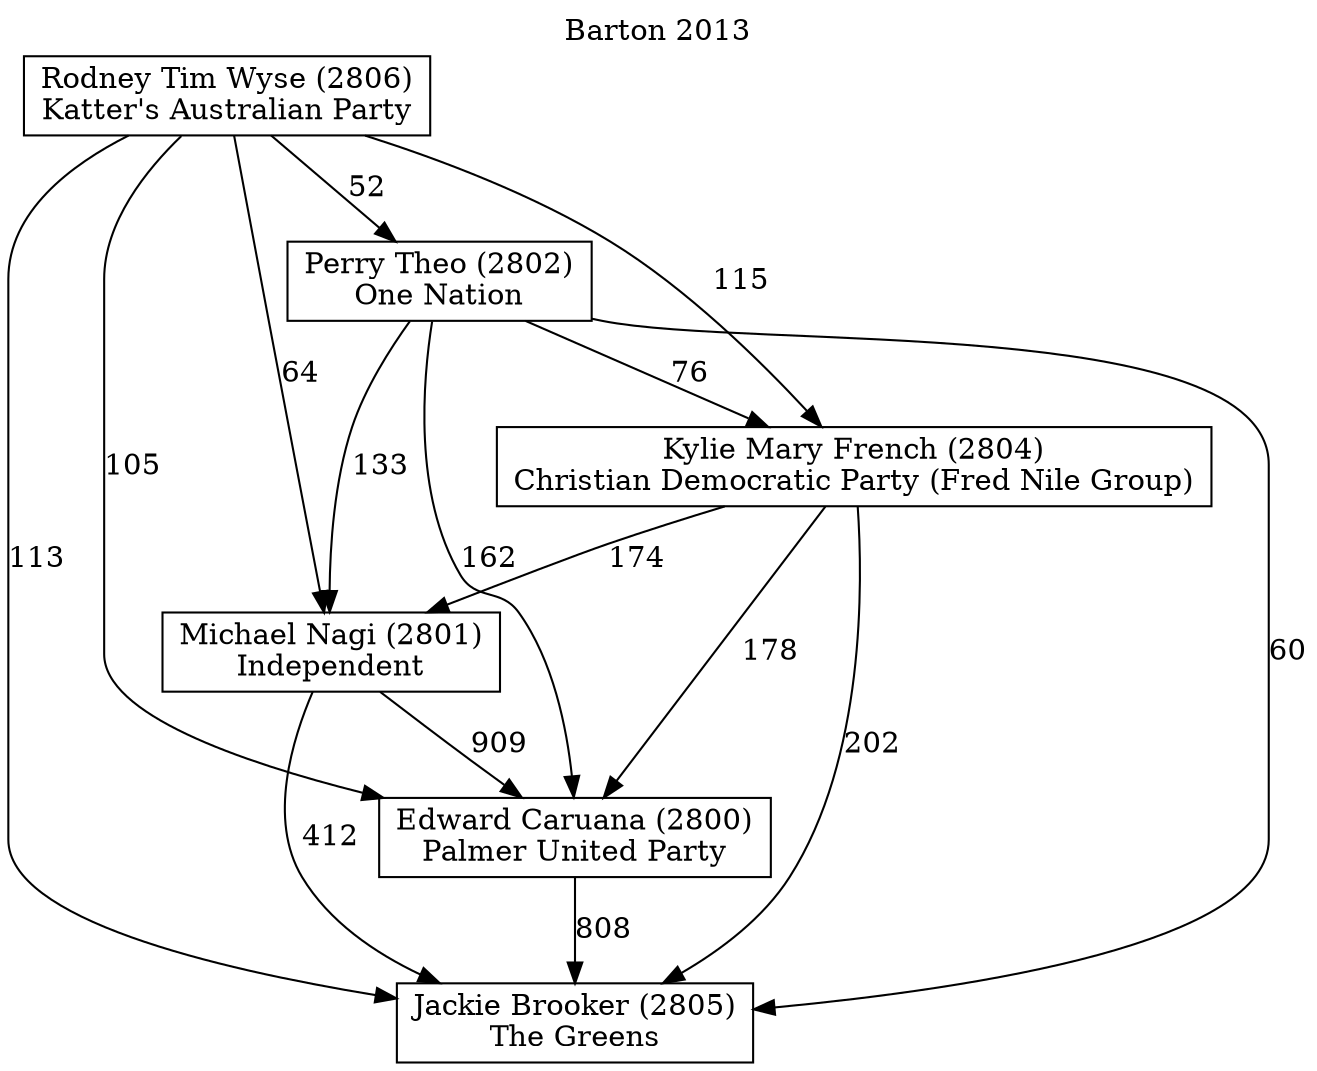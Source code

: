 // House preference flow
digraph "Jackie Brooker (2805)_Barton_2013" {
	graph [label="Barton 2013" labelloc=t]
	node [shape=box]
	"Jackie Brooker (2805)" [label="Jackie Brooker (2805)
The Greens"]
	"Edward Caruana (2800)" [label="Edward Caruana (2800)
Palmer United Party"]
	"Michael Nagi (2801)" [label="Michael Nagi (2801)
Independent"]
	"Kylie Mary French (2804)" [label="Kylie Mary French (2804)
Christian Democratic Party (Fred Nile Group)"]
	"Perry Theo (2802)" [label="Perry Theo (2802)
One Nation"]
	"Rodney Tim Wyse (2806)" [label="Rodney Tim Wyse (2806)
Katter's Australian Party"]
	"Jackie Brooker (2805)" [label="Jackie Brooker (2805)
The Greens"]
	"Michael Nagi (2801)" [label="Michael Nagi (2801)
Independent"]
	"Kylie Mary French (2804)" [label="Kylie Mary French (2804)
Christian Democratic Party (Fred Nile Group)"]
	"Perry Theo (2802)" [label="Perry Theo (2802)
One Nation"]
	"Rodney Tim Wyse (2806)" [label="Rodney Tim Wyse (2806)
Katter's Australian Party"]
	"Jackie Brooker (2805)" [label="Jackie Brooker (2805)
The Greens"]
	"Kylie Mary French (2804)" [label="Kylie Mary French (2804)
Christian Democratic Party (Fred Nile Group)"]
	"Perry Theo (2802)" [label="Perry Theo (2802)
One Nation"]
	"Rodney Tim Wyse (2806)" [label="Rodney Tim Wyse (2806)
Katter's Australian Party"]
	"Jackie Brooker (2805)" [label="Jackie Brooker (2805)
The Greens"]
	"Perry Theo (2802)" [label="Perry Theo (2802)
One Nation"]
	"Rodney Tim Wyse (2806)" [label="Rodney Tim Wyse (2806)
Katter's Australian Party"]
	"Jackie Brooker (2805)" [label="Jackie Brooker (2805)
The Greens"]
	"Rodney Tim Wyse (2806)" [label="Rodney Tim Wyse (2806)
Katter's Australian Party"]
	"Rodney Tim Wyse (2806)" [label="Rodney Tim Wyse (2806)
Katter's Australian Party"]
	"Perry Theo (2802)" [label="Perry Theo (2802)
One Nation"]
	"Rodney Tim Wyse (2806)" [label="Rodney Tim Wyse (2806)
Katter's Australian Party"]
	"Rodney Tim Wyse (2806)" [label="Rodney Tim Wyse (2806)
Katter's Australian Party"]
	"Kylie Mary French (2804)" [label="Kylie Mary French (2804)
Christian Democratic Party (Fred Nile Group)"]
	"Perry Theo (2802)" [label="Perry Theo (2802)
One Nation"]
	"Rodney Tim Wyse (2806)" [label="Rodney Tim Wyse (2806)
Katter's Australian Party"]
	"Kylie Mary French (2804)" [label="Kylie Mary French (2804)
Christian Democratic Party (Fred Nile Group)"]
	"Rodney Tim Wyse (2806)" [label="Rodney Tim Wyse (2806)
Katter's Australian Party"]
	"Rodney Tim Wyse (2806)" [label="Rodney Tim Wyse (2806)
Katter's Australian Party"]
	"Perry Theo (2802)" [label="Perry Theo (2802)
One Nation"]
	"Rodney Tim Wyse (2806)" [label="Rodney Tim Wyse (2806)
Katter's Australian Party"]
	"Rodney Tim Wyse (2806)" [label="Rodney Tim Wyse (2806)
Katter's Australian Party"]
	"Michael Nagi (2801)" [label="Michael Nagi (2801)
Independent"]
	"Kylie Mary French (2804)" [label="Kylie Mary French (2804)
Christian Democratic Party (Fred Nile Group)"]
	"Perry Theo (2802)" [label="Perry Theo (2802)
One Nation"]
	"Rodney Tim Wyse (2806)" [label="Rodney Tim Wyse (2806)
Katter's Australian Party"]
	"Michael Nagi (2801)" [label="Michael Nagi (2801)
Independent"]
	"Perry Theo (2802)" [label="Perry Theo (2802)
One Nation"]
	"Rodney Tim Wyse (2806)" [label="Rodney Tim Wyse (2806)
Katter's Australian Party"]
	"Michael Nagi (2801)" [label="Michael Nagi (2801)
Independent"]
	"Rodney Tim Wyse (2806)" [label="Rodney Tim Wyse (2806)
Katter's Australian Party"]
	"Rodney Tim Wyse (2806)" [label="Rodney Tim Wyse (2806)
Katter's Australian Party"]
	"Perry Theo (2802)" [label="Perry Theo (2802)
One Nation"]
	"Rodney Tim Wyse (2806)" [label="Rodney Tim Wyse (2806)
Katter's Australian Party"]
	"Rodney Tim Wyse (2806)" [label="Rodney Tim Wyse (2806)
Katter's Australian Party"]
	"Kylie Mary French (2804)" [label="Kylie Mary French (2804)
Christian Democratic Party (Fred Nile Group)"]
	"Perry Theo (2802)" [label="Perry Theo (2802)
One Nation"]
	"Rodney Tim Wyse (2806)" [label="Rodney Tim Wyse (2806)
Katter's Australian Party"]
	"Kylie Mary French (2804)" [label="Kylie Mary French (2804)
Christian Democratic Party (Fred Nile Group)"]
	"Rodney Tim Wyse (2806)" [label="Rodney Tim Wyse (2806)
Katter's Australian Party"]
	"Rodney Tim Wyse (2806)" [label="Rodney Tim Wyse (2806)
Katter's Australian Party"]
	"Perry Theo (2802)" [label="Perry Theo (2802)
One Nation"]
	"Rodney Tim Wyse (2806)" [label="Rodney Tim Wyse (2806)
Katter's Australian Party"]
	"Rodney Tim Wyse (2806)" [label="Rodney Tim Wyse (2806)
Katter's Australian Party"]
	"Edward Caruana (2800)" [label="Edward Caruana (2800)
Palmer United Party"]
	"Michael Nagi (2801)" [label="Michael Nagi (2801)
Independent"]
	"Kylie Mary French (2804)" [label="Kylie Mary French (2804)
Christian Democratic Party (Fred Nile Group)"]
	"Perry Theo (2802)" [label="Perry Theo (2802)
One Nation"]
	"Rodney Tim Wyse (2806)" [label="Rodney Tim Wyse (2806)
Katter's Australian Party"]
	"Edward Caruana (2800)" [label="Edward Caruana (2800)
Palmer United Party"]
	"Kylie Mary French (2804)" [label="Kylie Mary French (2804)
Christian Democratic Party (Fred Nile Group)"]
	"Perry Theo (2802)" [label="Perry Theo (2802)
One Nation"]
	"Rodney Tim Wyse (2806)" [label="Rodney Tim Wyse (2806)
Katter's Australian Party"]
	"Edward Caruana (2800)" [label="Edward Caruana (2800)
Palmer United Party"]
	"Perry Theo (2802)" [label="Perry Theo (2802)
One Nation"]
	"Rodney Tim Wyse (2806)" [label="Rodney Tim Wyse (2806)
Katter's Australian Party"]
	"Edward Caruana (2800)" [label="Edward Caruana (2800)
Palmer United Party"]
	"Rodney Tim Wyse (2806)" [label="Rodney Tim Wyse (2806)
Katter's Australian Party"]
	"Rodney Tim Wyse (2806)" [label="Rodney Tim Wyse (2806)
Katter's Australian Party"]
	"Perry Theo (2802)" [label="Perry Theo (2802)
One Nation"]
	"Rodney Tim Wyse (2806)" [label="Rodney Tim Wyse (2806)
Katter's Australian Party"]
	"Rodney Tim Wyse (2806)" [label="Rodney Tim Wyse (2806)
Katter's Australian Party"]
	"Kylie Mary French (2804)" [label="Kylie Mary French (2804)
Christian Democratic Party (Fred Nile Group)"]
	"Perry Theo (2802)" [label="Perry Theo (2802)
One Nation"]
	"Rodney Tim Wyse (2806)" [label="Rodney Tim Wyse (2806)
Katter's Australian Party"]
	"Kylie Mary French (2804)" [label="Kylie Mary French (2804)
Christian Democratic Party (Fred Nile Group)"]
	"Rodney Tim Wyse (2806)" [label="Rodney Tim Wyse (2806)
Katter's Australian Party"]
	"Rodney Tim Wyse (2806)" [label="Rodney Tim Wyse (2806)
Katter's Australian Party"]
	"Perry Theo (2802)" [label="Perry Theo (2802)
One Nation"]
	"Rodney Tim Wyse (2806)" [label="Rodney Tim Wyse (2806)
Katter's Australian Party"]
	"Rodney Tim Wyse (2806)" [label="Rodney Tim Wyse (2806)
Katter's Australian Party"]
	"Michael Nagi (2801)" [label="Michael Nagi (2801)
Independent"]
	"Kylie Mary French (2804)" [label="Kylie Mary French (2804)
Christian Democratic Party (Fred Nile Group)"]
	"Perry Theo (2802)" [label="Perry Theo (2802)
One Nation"]
	"Rodney Tim Wyse (2806)" [label="Rodney Tim Wyse (2806)
Katter's Australian Party"]
	"Michael Nagi (2801)" [label="Michael Nagi (2801)
Independent"]
	"Perry Theo (2802)" [label="Perry Theo (2802)
One Nation"]
	"Rodney Tim Wyse (2806)" [label="Rodney Tim Wyse (2806)
Katter's Australian Party"]
	"Michael Nagi (2801)" [label="Michael Nagi (2801)
Independent"]
	"Rodney Tim Wyse (2806)" [label="Rodney Tim Wyse (2806)
Katter's Australian Party"]
	"Rodney Tim Wyse (2806)" [label="Rodney Tim Wyse (2806)
Katter's Australian Party"]
	"Perry Theo (2802)" [label="Perry Theo (2802)
One Nation"]
	"Rodney Tim Wyse (2806)" [label="Rodney Tim Wyse (2806)
Katter's Australian Party"]
	"Rodney Tim Wyse (2806)" [label="Rodney Tim Wyse (2806)
Katter's Australian Party"]
	"Kylie Mary French (2804)" [label="Kylie Mary French (2804)
Christian Democratic Party (Fred Nile Group)"]
	"Perry Theo (2802)" [label="Perry Theo (2802)
One Nation"]
	"Rodney Tim Wyse (2806)" [label="Rodney Tim Wyse (2806)
Katter's Australian Party"]
	"Kylie Mary French (2804)" [label="Kylie Mary French (2804)
Christian Democratic Party (Fred Nile Group)"]
	"Rodney Tim Wyse (2806)" [label="Rodney Tim Wyse (2806)
Katter's Australian Party"]
	"Rodney Tim Wyse (2806)" [label="Rodney Tim Wyse (2806)
Katter's Australian Party"]
	"Perry Theo (2802)" [label="Perry Theo (2802)
One Nation"]
	"Rodney Tim Wyse (2806)" [label="Rodney Tim Wyse (2806)
Katter's Australian Party"]
	"Rodney Tim Wyse (2806)" [label="Rodney Tim Wyse (2806)
Katter's Australian Party"]
	"Edward Caruana (2800)" -> "Jackie Brooker (2805)" [label=808]
	"Michael Nagi (2801)" -> "Edward Caruana (2800)" [label=909]
	"Kylie Mary French (2804)" -> "Michael Nagi (2801)" [label=174]
	"Perry Theo (2802)" -> "Kylie Mary French (2804)" [label=76]
	"Rodney Tim Wyse (2806)" -> "Perry Theo (2802)" [label=52]
	"Michael Nagi (2801)" -> "Jackie Brooker (2805)" [label=412]
	"Kylie Mary French (2804)" -> "Jackie Brooker (2805)" [label=202]
	"Perry Theo (2802)" -> "Jackie Brooker (2805)" [label=60]
	"Rodney Tim Wyse (2806)" -> "Jackie Brooker (2805)" [label=113]
	"Rodney Tim Wyse (2806)" -> "Kylie Mary French (2804)" [label=115]
	"Perry Theo (2802)" -> "Michael Nagi (2801)" [label=133]
	"Rodney Tim Wyse (2806)" -> "Michael Nagi (2801)" [label=64]
	"Kylie Mary French (2804)" -> "Edward Caruana (2800)" [label=178]
	"Perry Theo (2802)" -> "Edward Caruana (2800)" [label=162]
	"Rodney Tim Wyse (2806)" -> "Edward Caruana (2800)" [label=105]
}
